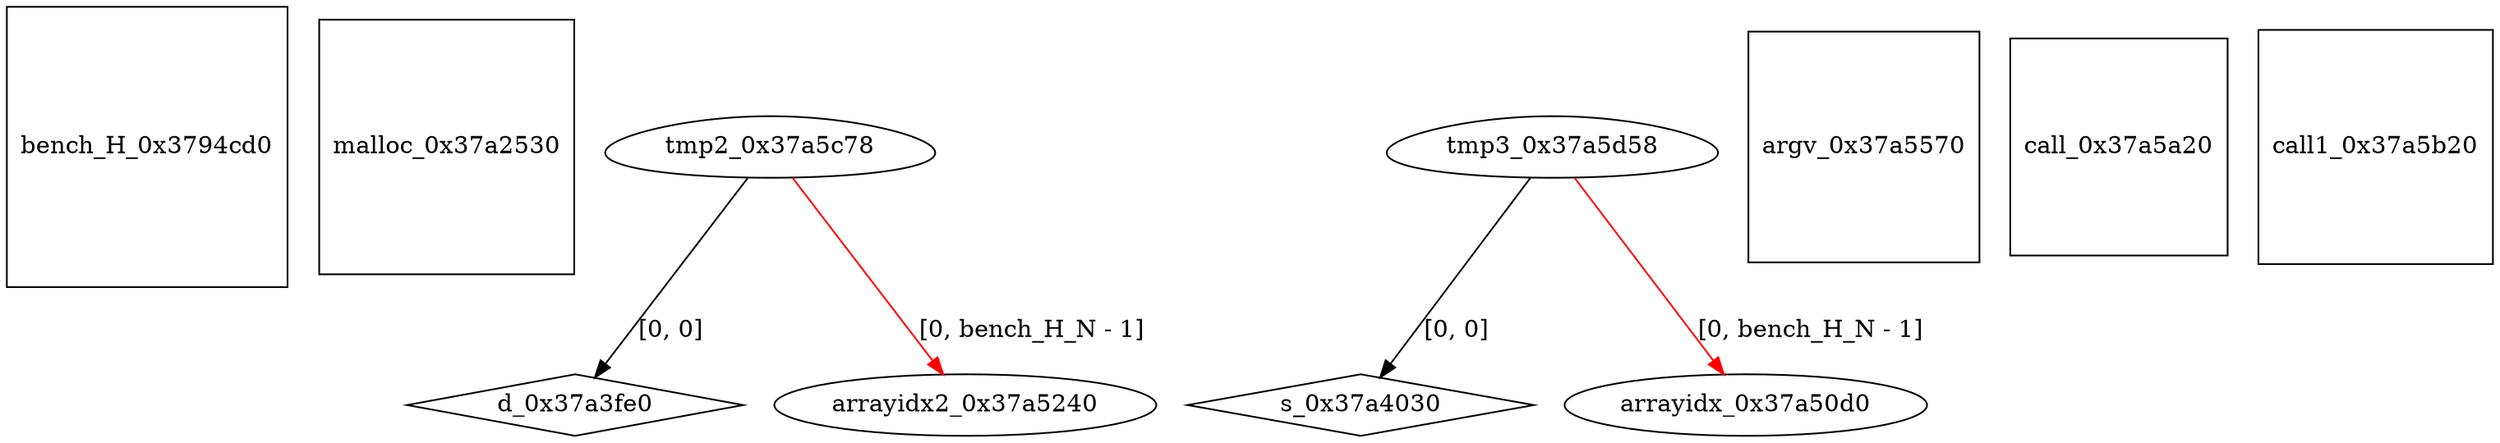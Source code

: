 digraph grafico {
"bench_H_0x3794cd0" [shape=square];
"malloc_0x37a2530" [shape=square];
"d_0x37a3fe0" [shape=diamond];
"tmp2_0x37a5c78" -> "d_0x37a3fe0" [label="[0, 0]"];
"s_0x37a4030" [shape=diamond];
"tmp3_0x37a5d58" -> "s_0x37a4030" [label="[0, 0]"];
"arrayidx_0x37a50d0" [shape=ellipse];
"tmp3_0x37a5d58" -> "arrayidx_0x37a50d0" [label="[0, bench_H_N - 1]",color=red];
"arrayidx2_0x37a5240" [shape=ellipse];
"tmp2_0x37a5c78" -> "arrayidx2_0x37a5240" [label="[0, bench_H_N - 1]",color=red];
"argv_0x37a5570" [shape=square];
"call_0x37a5a20" [shape=square];
"call1_0x37a5b20" [shape=square];
"tmp2_0x37a5c78" [shape=egg];
"tmp3_0x37a5d58" [shape=egg];
}